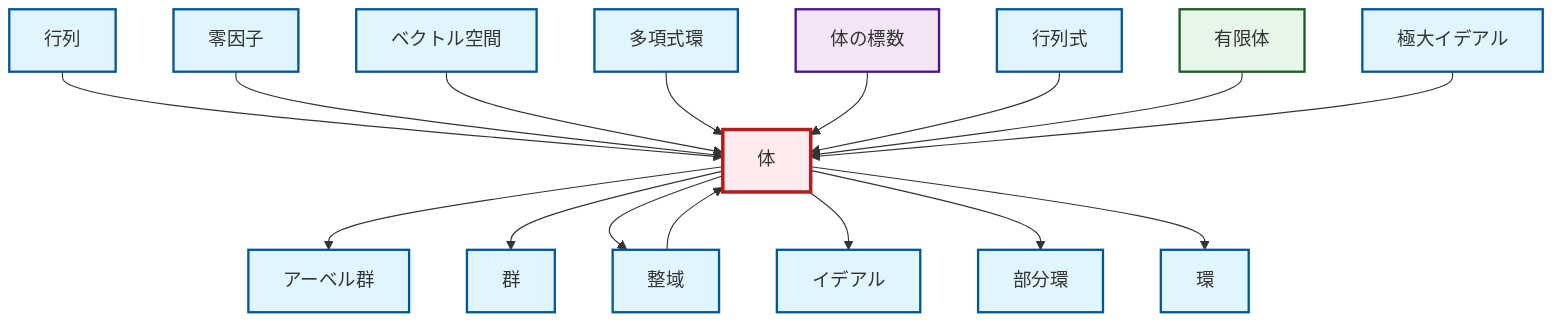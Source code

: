 graph TD
    classDef definition fill:#e1f5fe,stroke:#01579b,stroke-width:2px
    classDef theorem fill:#f3e5f5,stroke:#4a148c,stroke-width:2px
    classDef axiom fill:#fff3e0,stroke:#e65100,stroke-width:2px
    classDef example fill:#e8f5e9,stroke:#1b5e20,stroke-width:2px
    classDef current fill:#ffebee,stroke:#b71c1c,stroke-width:3px
    thm-field-characteristic["体の標数"]:::theorem
    def-polynomial-ring["多項式環"]:::definition
    def-integral-domain["整域"]:::definition
    def-abelian-group["アーベル群"]:::definition
    def-subring["部分環"]:::definition
    def-field["体"]:::definition
    def-maximal-ideal["極大イデアル"]:::definition
    def-ideal["イデアル"]:::definition
    ex-finite-field["有限体"]:::example
    def-determinant["行列式"]:::definition
    def-vector-space["ベクトル空間"]:::definition
    def-zero-divisor["零因子"]:::definition
    def-group["群"]:::definition
    def-ring["環"]:::definition
    def-matrix["行列"]:::definition
    def-matrix --> def-field
    def-zero-divisor --> def-field
    def-field --> def-abelian-group
    def-vector-space --> def-field
    def-field --> def-group
    def-field --> def-integral-domain
    def-polynomial-ring --> def-field
    def-field --> def-ideal
    thm-field-characteristic --> def-field
    def-field --> def-subring
    def-determinant --> def-field
    def-integral-domain --> def-field
    ex-finite-field --> def-field
    def-field --> def-ring
    def-maximal-ideal --> def-field
    class def-field current